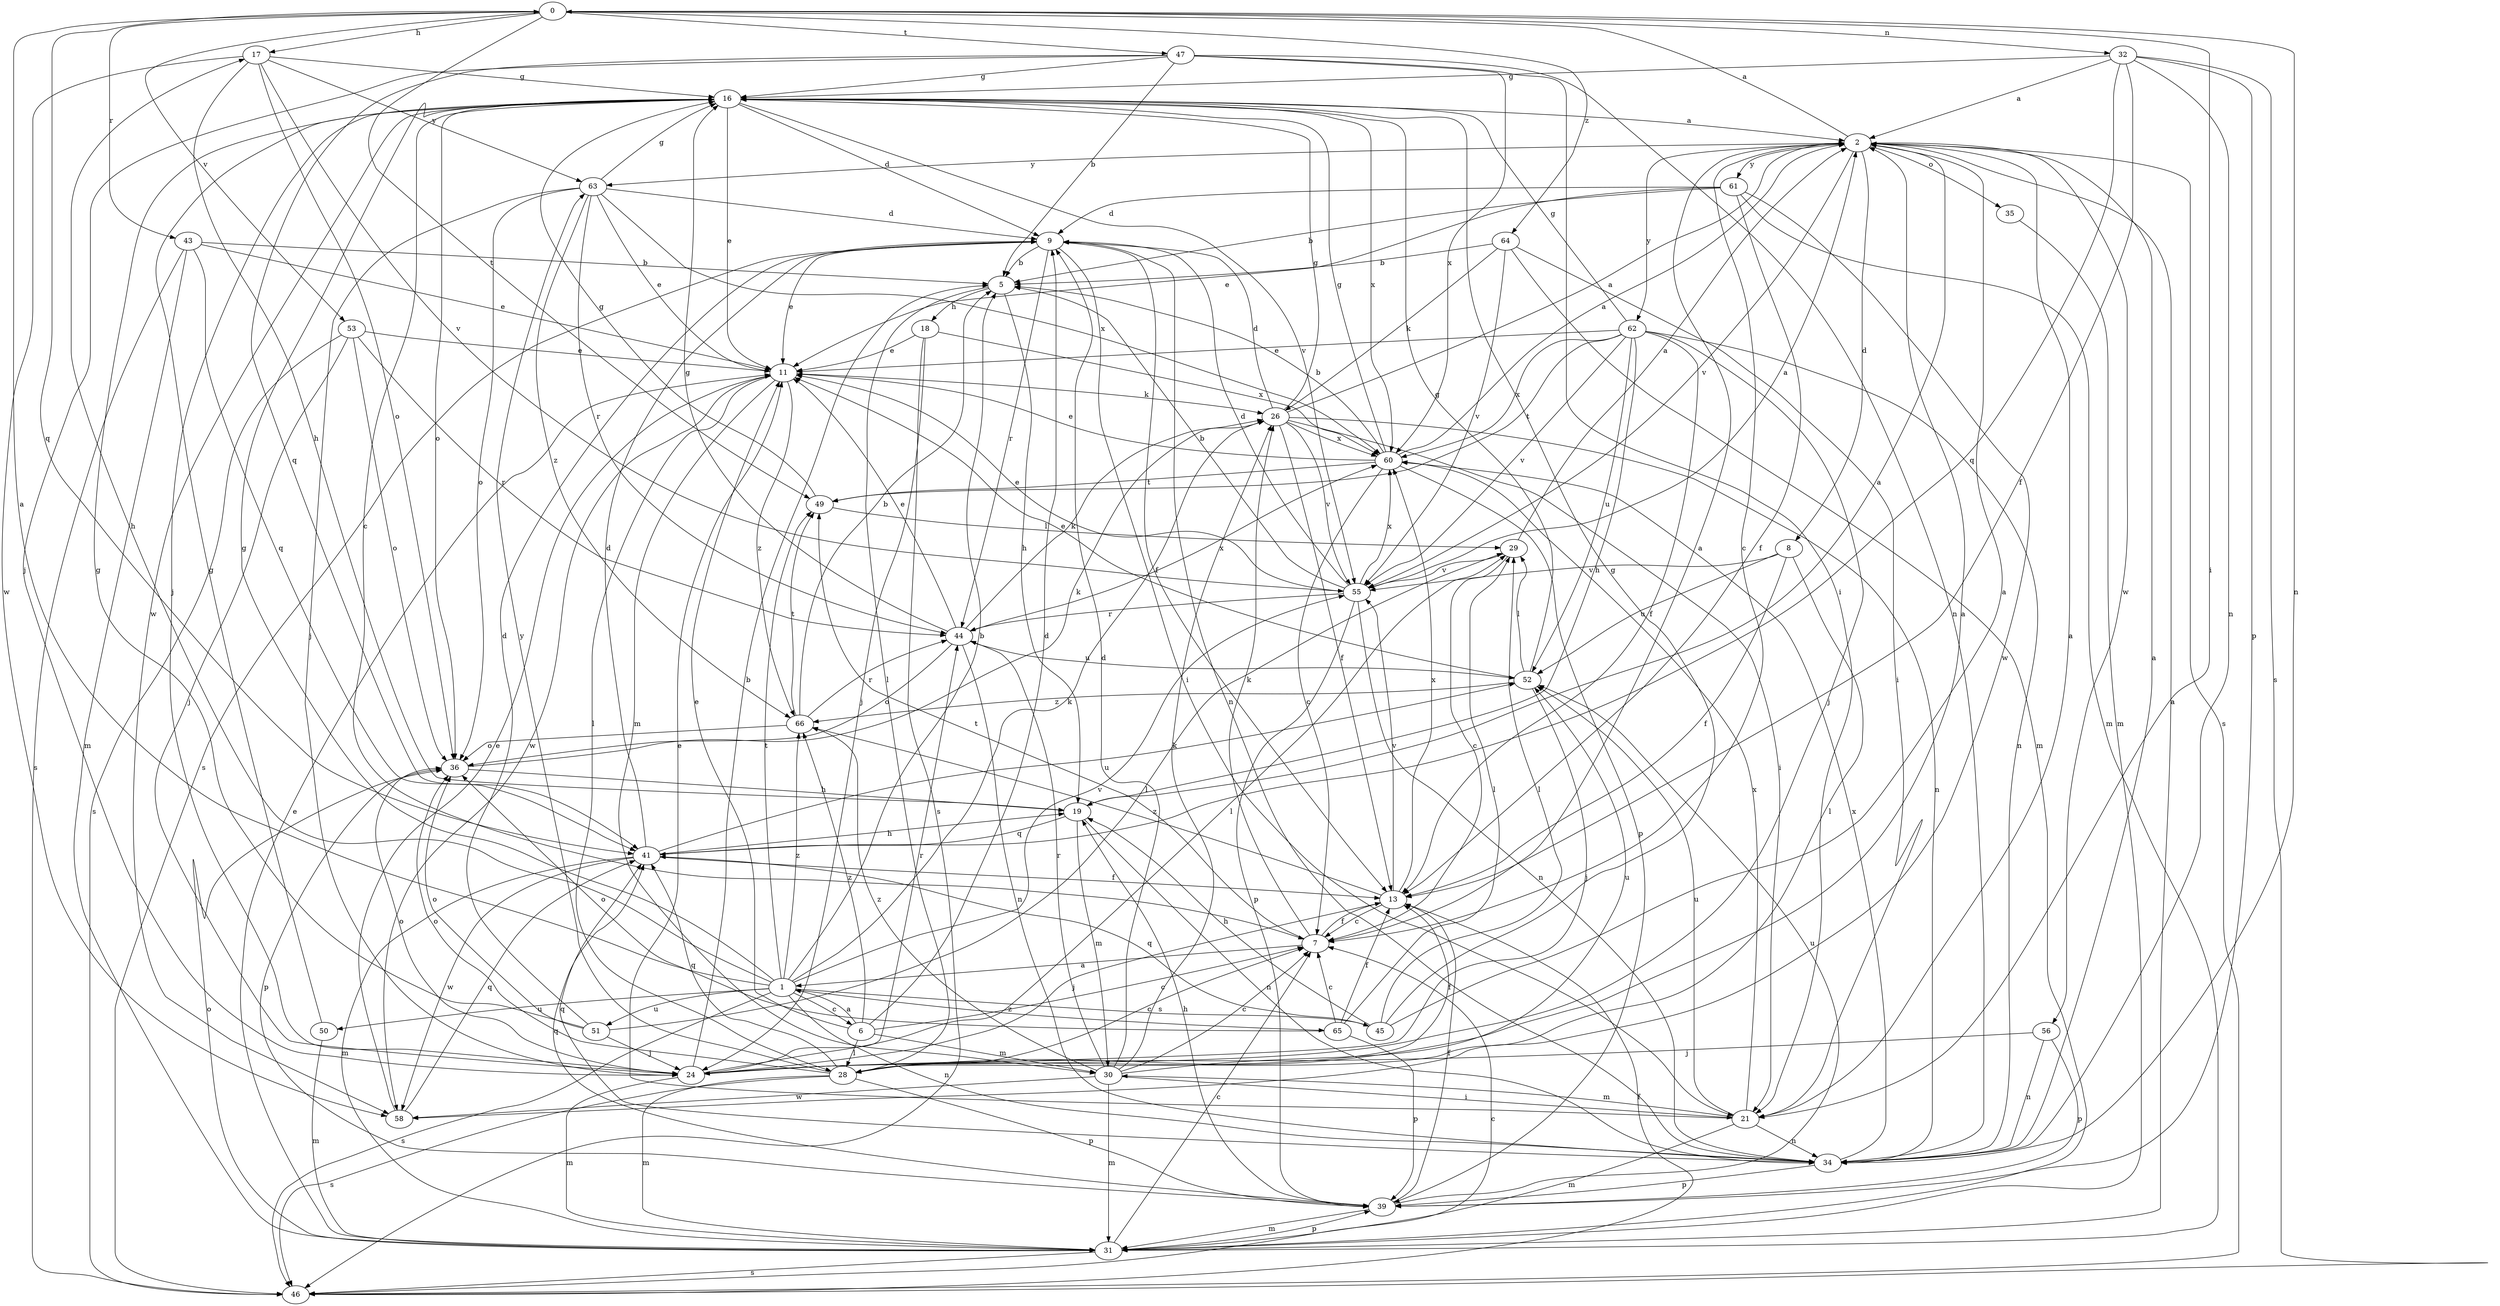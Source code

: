 strict digraph  {
0;
1;
2;
5;
6;
7;
8;
9;
11;
13;
16;
17;
18;
19;
21;
24;
26;
28;
29;
30;
31;
32;
34;
35;
36;
39;
41;
43;
44;
45;
46;
47;
49;
50;
51;
52;
53;
55;
56;
58;
60;
61;
62;
63;
64;
65;
66;
0 -> 17  [label=h];
0 -> 21  [label=i];
0 -> 32  [label=n];
0 -> 34  [label=n];
0 -> 41  [label=q];
0 -> 43  [label=r];
0 -> 47  [label=t];
0 -> 49  [label=t];
0 -> 53  [label=v];
0 -> 64  [label=z];
1 -> 0  [label=a];
1 -> 5  [label=b];
1 -> 6  [label=c];
1 -> 16  [label=g];
1 -> 17  [label=h];
1 -> 26  [label=k];
1 -> 34  [label=n];
1 -> 45  [label=s];
1 -> 46  [label=s];
1 -> 49  [label=t];
1 -> 50  [label=u];
1 -> 51  [label=u];
1 -> 55  [label=v];
1 -> 65  [label=z];
1 -> 66  [label=z];
2 -> 0  [label=a];
2 -> 7  [label=c];
2 -> 8  [label=d];
2 -> 35  [label=o];
2 -> 46  [label=s];
2 -> 55  [label=v];
2 -> 56  [label=w];
2 -> 61  [label=y];
2 -> 62  [label=y];
2 -> 63  [label=y];
5 -> 18  [label=h];
5 -> 19  [label=h];
5 -> 28  [label=l];
6 -> 1  [label=a];
6 -> 7  [label=c];
6 -> 9  [label=d];
6 -> 11  [label=e];
6 -> 28  [label=l];
6 -> 30  [label=m];
6 -> 66  [label=z];
7 -> 1  [label=a];
7 -> 2  [label=a];
7 -> 13  [label=f];
7 -> 26  [label=k];
7 -> 49  [label=t];
8 -> 13  [label=f];
8 -> 28  [label=l];
8 -> 52  [label=u];
8 -> 55  [label=v];
9 -> 5  [label=b];
9 -> 11  [label=e];
9 -> 13  [label=f];
9 -> 21  [label=i];
9 -> 34  [label=n];
9 -> 44  [label=r];
9 -> 46  [label=s];
11 -> 26  [label=k];
11 -> 28  [label=l];
11 -> 30  [label=m];
11 -> 58  [label=w];
11 -> 66  [label=z];
13 -> 7  [label=c];
13 -> 24  [label=j];
13 -> 55  [label=v];
13 -> 60  [label=x];
13 -> 66  [label=z];
16 -> 2  [label=a];
16 -> 7  [label=c];
16 -> 9  [label=d];
16 -> 11  [label=e];
16 -> 24  [label=j];
16 -> 36  [label=o];
16 -> 55  [label=v];
16 -> 58  [label=w];
16 -> 60  [label=x];
17 -> 16  [label=g];
17 -> 19  [label=h];
17 -> 36  [label=o];
17 -> 55  [label=v];
17 -> 58  [label=w];
17 -> 63  [label=y];
18 -> 11  [label=e];
18 -> 24  [label=j];
18 -> 46  [label=s];
18 -> 60  [label=x];
19 -> 2  [label=a];
19 -> 30  [label=m];
19 -> 34  [label=n];
19 -> 41  [label=q];
21 -> 2  [label=a];
21 -> 11  [label=e];
21 -> 30  [label=m];
21 -> 31  [label=m];
21 -> 34  [label=n];
21 -> 52  [label=u];
21 -> 60  [label=x];
24 -> 5  [label=b];
24 -> 29  [label=l];
24 -> 31  [label=m];
24 -> 36  [label=o];
24 -> 44  [label=r];
26 -> 2  [label=a];
26 -> 9  [label=d];
26 -> 13  [label=f];
26 -> 16  [label=g];
26 -> 21  [label=i];
26 -> 34  [label=n];
26 -> 55  [label=v];
26 -> 60  [label=x];
28 -> 2  [label=a];
28 -> 7  [label=c];
28 -> 13  [label=f];
28 -> 31  [label=m];
28 -> 36  [label=o];
28 -> 39  [label=p];
28 -> 41  [label=q];
28 -> 46  [label=s];
28 -> 63  [label=y];
29 -> 2  [label=a];
29 -> 7  [label=c];
29 -> 55  [label=v];
30 -> 7  [label=c];
30 -> 9  [label=d];
30 -> 21  [label=i];
30 -> 26  [label=k];
30 -> 31  [label=m];
30 -> 44  [label=r];
30 -> 52  [label=u];
30 -> 58  [label=w];
30 -> 66  [label=z];
31 -> 2  [label=a];
31 -> 7  [label=c];
31 -> 11  [label=e];
31 -> 36  [label=o];
31 -> 39  [label=p];
31 -> 46  [label=s];
32 -> 2  [label=a];
32 -> 13  [label=f];
32 -> 16  [label=g];
32 -> 34  [label=n];
32 -> 39  [label=p];
32 -> 41  [label=q];
32 -> 46  [label=s];
34 -> 2  [label=a];
34 -> 39  [label=p];
34 -> 41  [label=q];
34 -> 60  [label=x];
35 -> 31  [label=m];
36 -> 19  [label=h];
36 -> 26  [label=k];
36 -> 39  [label=p];
39 -> 13  [label=f];
39 -> 19  [label=h];
39 -> 31  [label=m];
39 -> 41  [label=q];
39 -> 52  [label=u];
41 -> 9  [label=d];
41 -> 13  [label=f];
41 -> 19  [label=h];
41 -> 31  [label=m];
41 -> 52  [label=u];
41 -> 58  [label=w];
43 -> 5  [label=b];
43 -> 11  [label=e];
43 -> 31  [label=m];
43 -> 41  [label=q];
43 -> 46  [label=s];
44 -> 11  [label=e];
44 -> 16  [label=g];
44 -> 26  [label=k];
44 -> 34  [label=n];
44 -> 36  [label=o];
44 -> 52  [label=u];
44 -> 60  [label=x];
45 -> 2  [label=a];
45 -> 16  [label=g];
45 -> 19  [label=h];
45 -> 29  [label=l];
45 -> 41  [label=q];
46 -> 7  [label=c];
46 -> 13  [label=f];
47 -> 5  [label=b];
47 -> 16  [label=g];
47 -> 21  [label=i];
47 -> 24  [label=j];
47 -> 34  [label=n];
47 -> 41  [label=q];
47 -> 60  [label=x];
49 -> 16  [label=g];
49 -> 29  [label=l];
50 -> 16  [label=g];
50 -> 31  [label=m];
51 -> 9  [label=d];
51 -> 16  [label=g];
51 -> 24  [label=j];
51 -> 29  [label=l];
51 -> 36  [label=o];
52 -> 11  [label=e];
52 -> 16  [label=g];
52 -> 24  [label=j];
52 -> 29  [label=l];
52 -> 66  [label=z];
53 -> 11  [label=e];
53 -> 24  [label=j];
53 -> 36  [label=o];
53 -> 44  [label=r];
53 -> 46  [label=s];
55 -> 2  [label=a];
55 -> 5  [label=b];
55 -> 9  [label=d];
55 -> 11  [label=e];
55 -> 34  [label=n];
55 -> 39  [label=p];
55 -> 44  [label=r];
55 -> 60  [label=x];
56 -> 24  [label=j];
56 -> 34  [label=n];
56 -> 39  [label=p];
58 -> 11  [label=e];
58 -> 41  [label=q];
60 -> 2  [label=a];
60 -> 5  [label=b];
60 -> 7  [label=c];
60 -> 11  [label=e];
60 -> 16  [label=g];
60 -> 39  [label=p];
60 -> 49  [label=t];
61 -> 5  [label=b];
61 -> 9  [label=d];
61 -> 11  [label=e];
61 -> 13  [label=f];
61 -> 31  [label=m];
61 -> 58  [label=w];
62 -> 11  [label=e];
62 -> 13  [label=f];
62 -> 16  [label=g];
62 -> 19  [label=h];
62 -> 24  [label=j];
62 -> 34  [label=n];
62 -> 49  [label=t];
62 -> 52  [label=u];
62 -> 55  [label=v];
62 -> 60  [label=x];
63 -> 9  [label=d];
63 -> 11  [label=e];
63 -> 16  [label=g];
63 -> 24  [label=j];
63 -> 36  [label=o];
63 -> 44  [label=r];
63 -> 60  [label=x];
63 -> 66  [label=z];
64 -> 5  [label=b];
64 -> 21  [label=i];
64 -> 26  [label=k];
64 -> 31  [label=m];
64 -> 55  [label=v];
65 -> 7  [label=c];
65 -> 13  [label=f];
65 -> 29  [label=l];
65 -> 36  [label=o];
65 -> 39  [label=p];
66 -> 5  [label=b];
66 -> 36  [label=o];
66 -> 44  [label=r];
66 -> 49  [label=t];
}
